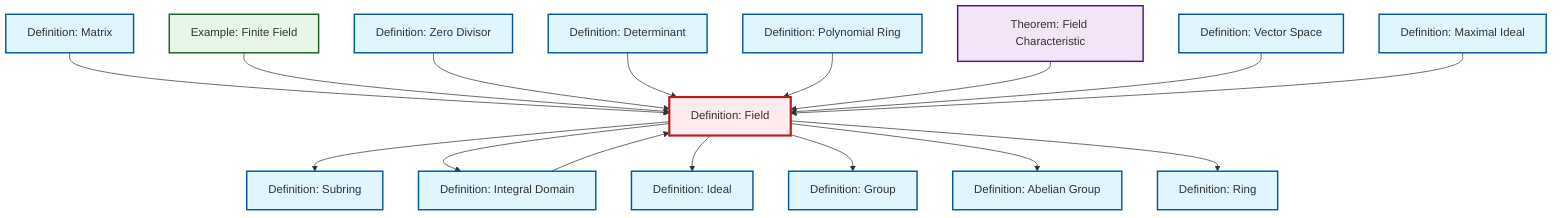 graph TD
    classDef definition fill:#e1f5fe,stroke:#01579b,stroke-width:2px
    classDef theorem fill:#f3e5f5,stroke:#4a148c,stroke-width:2px
    classDef axiom fill:#fff3e0,stroke:#e65100,stroke-width:2px
    classDef example fill:#e8f5e9,stroke:#1b5e20,stroke-width:2px
    classDef current fill:#ffebee,stroke:#b71c1c,stroke-width:3px
    def-ideal["Definition: Ideal"]:::definition
    def-vector-space["Definition: Vector Space"]:::definition
    def-subring["Definition: Subring"]:::definition
    def-abelian-group["Definition: Abelian Group"]:::definition
    def-field["Definition: Field"]:::definition
    def-polynomial-ring["Definition: Polynomial Ring"]:::definition
    def-maximal-ideal["Definition: Maximal Ideal"]:::definition
    def-determinant["Definition: Determinant"]:::definition
    def-zero-divisor["Definition: Zero Divisor"]:::definition
    ex-finite-field["Example: Finite Field"]:::example
    def-matrix["Definition: Matrix"]:::definition
    def-integral-domain["Definition: Integral Domain"]:::definition
    def-group["Definition: Group"]:::definition
    def-ring["Definition: Ring"]:::definition
    thm-field-characteristic["Theorem: Field Characteristic"]:::theorem
    def-matrix --> def-field
    ex-finite-field --> def-field
    def-field --> def-subring
    def-integral-domain --> def-field
    def-field --> def-integral-domain
    def-field --> def-ideal
    def-zero-divisor --> def-field
    def-determinant --> def-field
    def-polynomial-ring --> def-field
    def-field --> def-group
    thm-field-characteristic --> def-field
    def-vector-space --> def-field
    def-field --> def-abelian-group
    def-field --> def-ring
    def-maximal-ideal --> def-field
    class def-field current